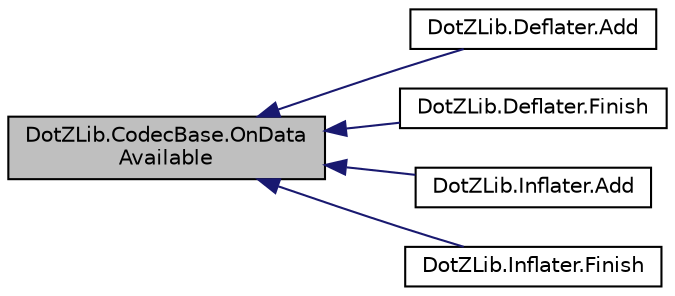 digraph "DotZLib.CodecBase.OnDataAvailable"
{
  edge [fontname="Helvetica",fontsize="10",labelfontname="Helvetica",labelfontsize="10"];
  node [fontname="Helvetica",fontsize="10",shape=record];
  rankdir="LR";
  Node1 [label="DotZLib.CodecBase.OnData\lAvailable",height=0.2,width=0.4,color="black", fillcolor="grey75", style="filled", fontcolor="black"];
  Node1 -> Node2 [dir="back",color="midnightblue",fontsize="10",style="solid",fontname="Helvetica"];
  Node2 [label="DotZLib.Deflater.Add",height=0.2,width=0.4,color="black", fillcolor="white", style="filled",URL="$class_dot_z_lib_1_1_deflater.html#a2db95e3ca07e562df0652ed1ad8d0c4d",tooltip="Adds more data to the codec to be processed. "];
  Node1 -> Node3 [dir="back",color="midnightblue",fontsize="10",style="solid",fontname="Helvetica"];
  Node3 [label="DotZLib.Deflater.Finish",height=0.2,width=0.4,color="black", fillcolor="white", style="filled",URL="$class_dot_z_lib_1_1_deflater.html#a84507769a20a13c2ff48cfcef8f5c13b",tooltip="Finishes up any pending data that needs to be processed and handled. "];
  Node1 -> Node4 [dir="back",color="midnightblue",fontsize="10",style="solid",fontname="Helvetica"];
  Node4 [label="DotZLib.Inflater.Add",height=0.2,width=0.4,color="black", fillcolor="white", style="filled",URL="$class_dot_z_lib_1_1_inflater.html#a773dd62fe806dd9b6117f859faaeb079",tooltip="Adds more data to the codec to be processed. "];
  Node1 -> Node5 [dir="back",color="midnightblue",fontsize="10",style="solid",fontname="Helvetica"];
  Node5 [label="DotZLib.Inflater.Finish",height=0.2,width=0.4,color="black", fillcolor="white", style="filled",URL="$class_dot_z_lib_1_1_inflater.html#aa70c9d026f5d1b44fe0679b78973285c",tooltip="Finishes up any pending data that needs to be processed and handled. "];
}
